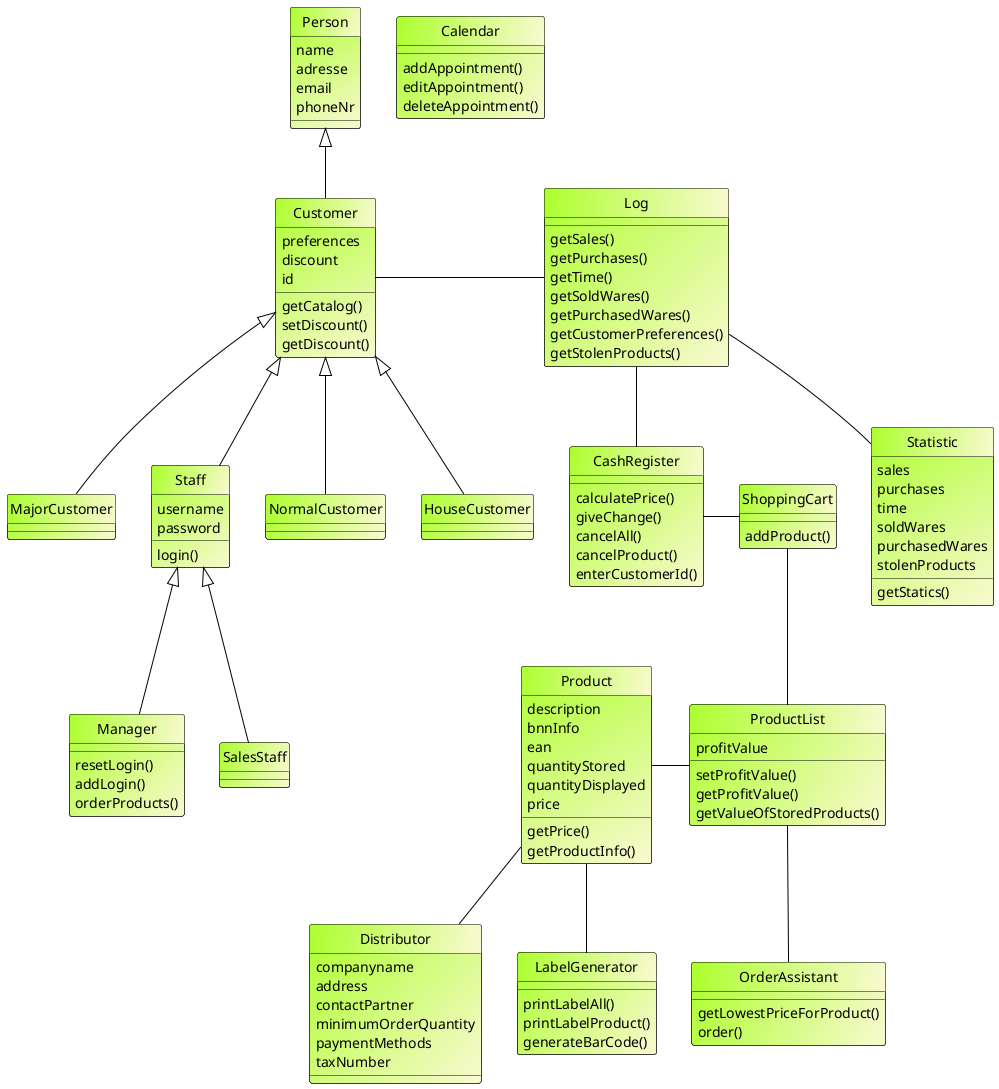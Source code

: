 @startuml
'skinparam handwritten true
hide circle

skinparam class {
	'BackgroundColor Lavender
	BackgroundColor #GreenYellow/LightGoldenRodYellow
    BorderColor Black
    ArrowColor  Black
}


class Person{
    name
    adresse
    email
    phoneNr
}

class Staff{
    '== attributes =='
    username
    password

    '=== methods ===='
    login()
}

class Distributor{
    '== attributes =='
    companyname
    address
    contactPartner
    minimumOrderQuantity
    paymentMethods
    taxNumber
}

class Customer{
    preferences
    discount
    id
    getCatalog()
    setDiscount()
    getDiscount()
}

class Manager{
    resetLogin()
    addLogin()
    orderProducts()
}


Customer ^-- Staff
Person ^-- Customer


Staff ^-- Manager
Staff ^-- SalesStaff

Customer ^-- NormalCustomer
Customer ^-- HouseCustomer
Customer ^-- MajorCustomer


class Product{
    '== attributes =='
    description
    bnnInfo
    ean
    quantityStored
    quantityDisplayed
    price

    getPrice()
    getProductInfo()

}

class ProductList{
    profitValue

    setProfitValue()
    getProfitValue()
    getValueOfStoredProducts()
}


ProductList -left- Product

class CashRegister{
    calculatePrice()
    giveChange()
    cancelAll()
    cancelProduct()
    enterCustomerId()

}

Log -- CashRegister
Log -left- Customer

class ShoppingCart{
    addProduct()
}

CashRegister -right- ShoppingCart
ShoppingCart -- ProductList

class Calendar{
    addAppointment()
    editAppointment()
    deleteAppointment()
}

class OrderAssistant{
    getLowestPriceForProduct()
    order()
}

class LabelGenerator{
    printLabelAll()
    printLabelProduct()
    generateBarCode()
}

Product -- LabelGenerator

class Statistic{
    sales
    purchases
    time
    soldWares
    purchasedWares
    stolenProducts

    getStatics()
}

class Log{
    getSales()
    getPurchases()
    getTime()
    getSoldWares()
    getPurchasedWares()
    getCustomerPreferences()
    getStolenProducts()
}

Log -- Statistic

Product -- Distributor
ProductList -- OrderAssistant

@enduml